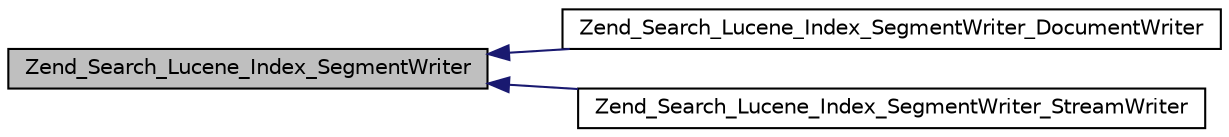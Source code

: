 digraph G
{
  edge [fontname="Helvetica",fontsize="10",labelfontname="Helvetica",labelfontsize="10"];
  node [fontname="Helvetica",fontsize="10",shape=record];
  rankdir="LR";
  Node1 [label="Zend_Search_Lucene_Index_SegmentWriter",height=0.2,width=0.4,color="black", fillcolor="grey75", style="filled" fontcolor="black"];
  Node1 -> Node2 [dir="back",color="midnightblue",fontsize="10",style="solid",fontname="Helvetica"];
  Node2 [label="Zend_Search_Lucene_Index_SegmentWriter_DocumentWriter",height=0.2,width=0.4,color="black", fillcolor="white", style="filled",URL="$class_zend___search___lucene___index___segment_writer___document_writer.html"];
  Node1 -> Node3 [dir="back",color="midnightblue",fontsize="10",style="solid",fontname="Helvetica"];
  Node3 [label="Zend_Search_Lucene_Index_SegmentWriter_StreamWriter",height=0.2,width=0.4,color="black", fillcolor="white", style="filled",URL="$class_zend___search___lucene___index___segment_writer___stream_writer.html"];
}
